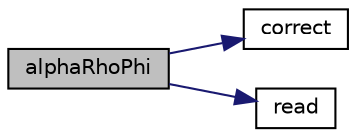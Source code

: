 digraph "alphaRhoPhi"
{
  bgcolor="transparent";
  edge [fontname="Helvetica",fontsize="10",labelfontname="Helvetica",labelfontsize="10"];
  node [fontname="Helvetica",fontsize="10",shape=record];
  rankdir="LR";
  Node353 [label="alphaRhoPhi",height=0.2,width=0.4,color="black", fillcolor="grey75", style="filled", fontcolor="black"];
  Node353 -> Node354 [color="midnightblue",fontsize="10",style="solid",fontname="Helvetica"];
  Node354 [label="correct",height=0.2,width=0.4,color="black",URL="$a33017.html#a3ae44b28050c3aa494c1d8e18cf618c1",tooltip="Correct the laminar viscosity. "];
  Node353 -> Node355 [color="midnightblue",fontsize="10",style="solid",fontname="Helvetica"];
  Node355 [label="read",height=0.2,width=0.4,color="black",URL="$a33017.html#abcf7aafd601a940195284bc91610bb08",tooltip="Read phase properties dictionary. "];
}
